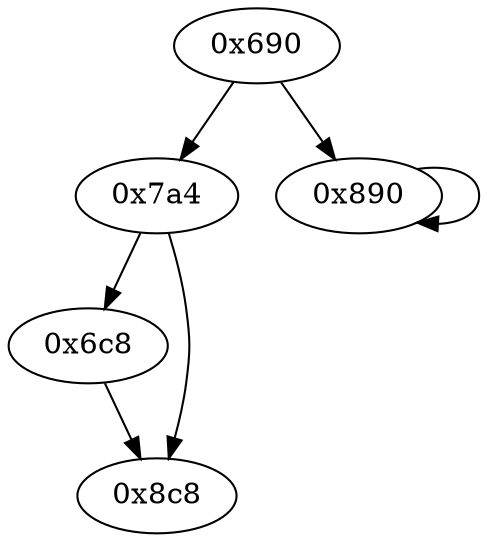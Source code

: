 digraph "" {
	graph ["edge"="{}",
		file="/Users/mark/Documents//论文//第二篇论文//2018-08-24交论文后的备份/2019/CFG/simple-hash-functions/jshash/1680_recovered.dot",
		"graph"="{u'file': u'/Users/mark/Documents//\u8bba\u6587//\u7b2c\u4e8c\u7bc7\u8bba\u6587//2018-08-24\u4ea4\u8bba\u6587\u540e\u7684\u5907\u4efd/\
2019/CFG/simple-hash-functions/jshash/1680_recovered.dot'}",
		"node"="{u'opcode': u''}"
	];
	"0x6c8"	 [opcode="[u'mov', u'bl', u'ldr']"];
	"0x8c8"	 [opcode="[u'ldr', u'ldr', u'ldr', u'ldr', u'sub', u'mov', u'sub', u'pop']"];
	"0x6c8" -> "0x8c8";
	"0x690"	 [opcode="[u'push', u'add', u'sub', u'ldr', u'ldr', u'ldr', u'str', u'add', u'str', u'ldr', u'ldr', u'ldr', u'add', u'b']"];
	"0x7a4"	 [opcode="[u'b']"];
	"0x690" -> "0x7a4";
	"0x890"	 [opcode="[u'ldr', u'lsl', u'str', u'ldr', u'b']"];
	"0x690" -> "0x890";
	"0x7a4" -> "0x6c8";
	"0x7a4" -> "0x8c8";
	"0x890" -> "0x890";
}
